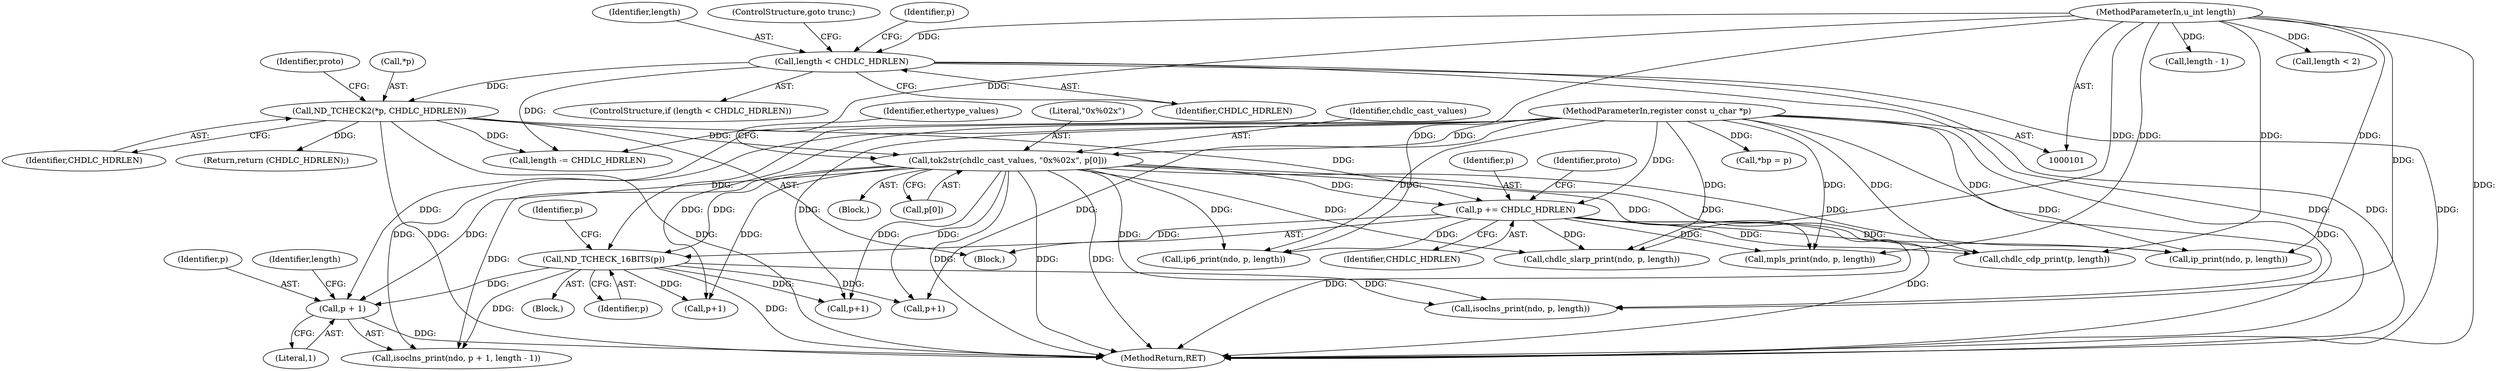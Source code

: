 digraph "0_tcpdump_1dcd10aceabbc03bf571ea32b892c522cbe923de_0@pointer" {
"1000222" [label="(Call,p + 1)"];
"1000138" [label="(Call,tok2str(chdlc_cast_values, \"0x%02x\", p[0]))"];
"1000116" [label="(Call,ND_TCHECK2(*p, CHDLC_HDRLEN))"];
"1000112" [label="(Call,length < CHDLC_HDRLEN)"];
"1000104" [label="(MethodParameterIn,u_int length)"];
"1000103" [label="(MethodParameterIn,register const u_char *p)"];
"1000197" [label="(Call,ND_TCHECK_16BITS(p))"];
"1000155" [label="(Call,p += CHDLC_HDRLEN)"];
"1000222" [label="(Call,p + 1)"];
"1000210" [label="(Call,p+1)"];
"1000117" [label="(Call,*p)"];
"1000146" [label="(Identifier,ethertype_values)"];
"1000121" [label="(Identifier,proto)"];
"1000203" [label="(Call,p+1)"];
"1000137" [label="(Block,)"];
"1000162" [label="(Call,ip_print(ndo, p, length))"];
"1000220" [label="(Call,isoclns_print(ndo, p + 1, length - 1))"];
"1000111" [label="(ControlStructure,if (length < CHDLC_HDRLEN))"];
"1000140" [label="(Literal,\"0x%02x\")"];
"1000168" [label="(Call,ip6_print(ndo, p, length))"];
"1000155" [label="(Call,p += CHDLC_HDRLEN)"];
"1000112" [label="(Call,length < CHDLC_HDRLEN)"];
"1000105" [label="(Block,)"];
"1000108" [label="(Call,*bp = p)"];
"1000113" [label="(Identifier,length)"];
"1000229" [label="(Call,isoclns_print(ndo, p, length))"];
"1000160" [label="(Block,)"];
"1000216" [label="(Call,p+1)"];
"1000115" [label="(ControlStructure,goto trunc;)"];
"1000139" [label="(Identifier,chdlc_cast_values)"];
"1000114" [label="(Identifier,CHDLC_HDRLEN)"];
"1000118" [label="(Identifier,p)"];
"1000119" [label="(Identifier,CHDLC_HDRLEN)"];
"1000103" [label="(MethodParameterIn,register const u_char *p)"];
"1000224" [label="(Literal,1)"];
"1000204" [label="(Identifier,p)"];
"1000159" [label="(Identifier,proto)"];
"1000174" [label="(Call,chdlc_slarp_print(ndo, p, length))"];
"1000223" [label="(Identifier,p)"];
"1000116" [label="(Call,ND_TCHECK2(*p, CHDLC_HDRLEN))"];
"1000157" [label="(Identifier,CHDLC_HDRLEN)"];
"1000186" [label="(Call,mpls_print(ndo, p, length))"];
"1000225" [label="(Call,length - 1)"];
"1000247" [label="(Return,return (CHDLC_HDRLEN);)"];
"1000180" [label="(Call,chdlc_cdp_print(p, length))"];
"1000141" [label="(Call,p[0])"];
"1000152" [label="(Call,length -= CHDLC_HDRLEN)"];
"1000104" [label="(MethodParameterIn,u_int length)"];
"1000260" [label="(MethodReturn,RET)"];
"1000198" [label="(Identifier,p)"];
"1000156" [label="(Identifier,p)"];
"1000138" [label="(Call,tok2str(chdlc_cast_values, \"0x%02x\", p[0]))"];
"1000226" [label="(Identifier,length)"];
"1000197" [label="(Call,ND_TCHECK_16BITS(p))"];
"1000193" [label="(Call,length < 2)"];
"1000222" -> "1000220"  [label="AST: "];
"1000222" -> "1000224"  [label="CFG: "];
"1000223" -> "1000222"  [label="AST: "];
"1000224" -> "1000222"  [label="AST: "];
"1000226" -> "1000222"  [label="CFG: "];
"1000222" -> "1000260"  [label="DDG: "];
"1000138" -> "1000222"  [label="DDG: "];
"1000103" -> "1000222"  [label="DDG: "];
"1000197" -> "1000222"  [label="DDG: "];
"1000138" -> "1000137"  [label="AST: "];
"1000138" -> "1000141"  [label="CFG: "];
"1000139" -> "1000138"  [label="AST: "];
"1000140" -> "1000138"  [label="AST: "];
"1000141" -> "1000138"  [label="AST: "];
"1000146" -> "1000138"  [label="CFG: "];
"1000138" -> "1000260"  [label="DDG: "];
"1000138" -> "1000260"  [label="DDG: "];
"1000138" -> "1000260"  [label="DDG: "];
"1000116" -> "1000138"  [label="DDG: "];
"1000103" -> "1000138"  [label="DDG: "];
"1000138" -> "1000155"  [label="DDG: "];
"1000138" -> "1000162"  [label="DDG: "];
"1000138" -> "1000168"  [label="DDG: "];
"1000138" -> "1000174"  [label="DDG: "];
"1000138" -> "1000180"  [label="DDG: "];
"1000138" -> "1000186"  [label="DDG: "];
"1000138" -> "1000197"  [label="DDG: "];
"1000138" -> "1000203"  [label="DDG: "];
"1000138" -> "1000210"  [label="DDG: "];
"1000138" -> "1000216"  [label="DDG: "];
"1000138" -> "1000220"  [label="DDG: "];
"1000138" -> "1000229"  [label="DDG: "];
"1000116" -> "1000105"  [label="AST: "];
"1000116" -> "1000119"  [label="CFG: "];
"1000117" -> "1000116"  [label="AST: "];
"1000119" -> "1000116"  [label="AST: "];
"1000121" -> "1000116"  [label="CFG: "];
"1000116" -> "1000260"  [label="DDG: "];
"1000116" -> "1000260"  [label="DDG: "];
"1000112" -> "1000116"  [label="DDG: "];
"1000116" -> "1000152"  [label="DDG: "];
"1000116" -> "1000155"  [label="DDG: "];
"1000116" -> "1000247"  [label="DDG: "];
"1000112" -> "1000111"  [label="AST: "];
"1000112" -> "1000114"  [label="CFG: "];
"1000113" -> "1000112"  [label="AST: "];
"1000114" -> "1000112"  [label="AST: "];
"1000115" -> "1000112"  [label="CFG: "];
"1000118" -> "1000112"  [label="CFG: "];
"1000112" -> "1000260"  [label="DDG: "];
"1000112" -> "1000260"  [label="DDG: "];
"1000112" -> "1000260"  [label="DDG: "];
"1000104" -> "1000112"  [label="DDG: "];
"1000112" -> "1000152"  [label="DDG: "];
"1000104" -> "1000101"  [label="AST: "];
"1000104" -> "1000260"  [label="DDG: "];
"1000104" -> "1000152"  [label="DDG: "];
"1000104" -> "1000162"  [label="DDG: "];
"1000104" -> "1000168"  [label="DDG: "];
"1000104" -> "1000174"  [label="DDG: "];
"1000104" -> "1000180"  [label="DDG: "];
"1000104" -> "1000186"  [label="DDG: "];
"1000104" -> "1000193"  [label="DDG: "];
"1000104" -> "1000225"  [label="DDG: "];
"1000104" -> "1000229"  [label="DDG: "];
"1000103" -> "1000101"  [label="AST: "];
"1000103" -> "1000260"  [label="DDG: "];
"1000103" -> "1000108"  [label="DDG: "];
"1000103" -> "1000155"  [label="DDG: "];
"1000103" -> "1000162"  [label="DDG: "];
"1000103" -> "1000168"  [label="DDG: "];
"1000103" -> "1000174"  [label="DDG: "];
"1000103" -> "1000180"  [label="DDG: "];
"1000103" -> "1000186"  [label="DDG: "];
"1000103" -> "1000197"  [label="DDG: "];
"1000103" -> "1000203"  [label="DDG: "];
"1000103" -> "1000210"  [label="DDG: "];
"1000103" -> "1000216"  [label="DDG: "];
"1000103" -> "1000220"  [label="DDG: "];
"1000103" -> "1000229"  [label="DDG: "];
"1000197" -> "1000160"  [label="AST: "];
"1000197" -> "1000198"  [label="CFG: "];
"1000198" -> "1000197"  [label="AST: "];
"1000204" -> "1000197"  [label="CFG: "];
"1000197" -> "1000260"  [label="DDG: "];
"1000155" -> "1000197"  [label="DDG: "];
"1000197" -> "1000203"  [label="DDG: "];
"1000197" -> "1000210"  [label="DDG: "];
"1000197" -> "1000216"  [label="DDG: "];
"1000197" -> "1000220"  [label="DDG: "];
"1000197" -> "1000229"  [label="DDG: "];
"1000155" -> "1000105"  [label="AST: "];
"1000155" -> "1000157"  [label="CFG: "];
"1000156" -> "1000155"  [label="AST: "];
"1000157" -> "1000155"  [label="AST: "];
"1000159" -> "1000155"  [label="CFG: "];
"1000155" -> "1000260"  [label="DDG: "];
"1000155" -> "1000260"  [label="DDG: "];
"1000155" -> "1000162"  [label="DDG: "];
"1000155" -> "1000168"  [label="DDG: "];
"1000155" -> "1000174"  [label="DDG: "];
"1000155" -> "1000180"  [label="DDG: "];
"1000155" -> "1000186"  [label="DDG: "];
}
